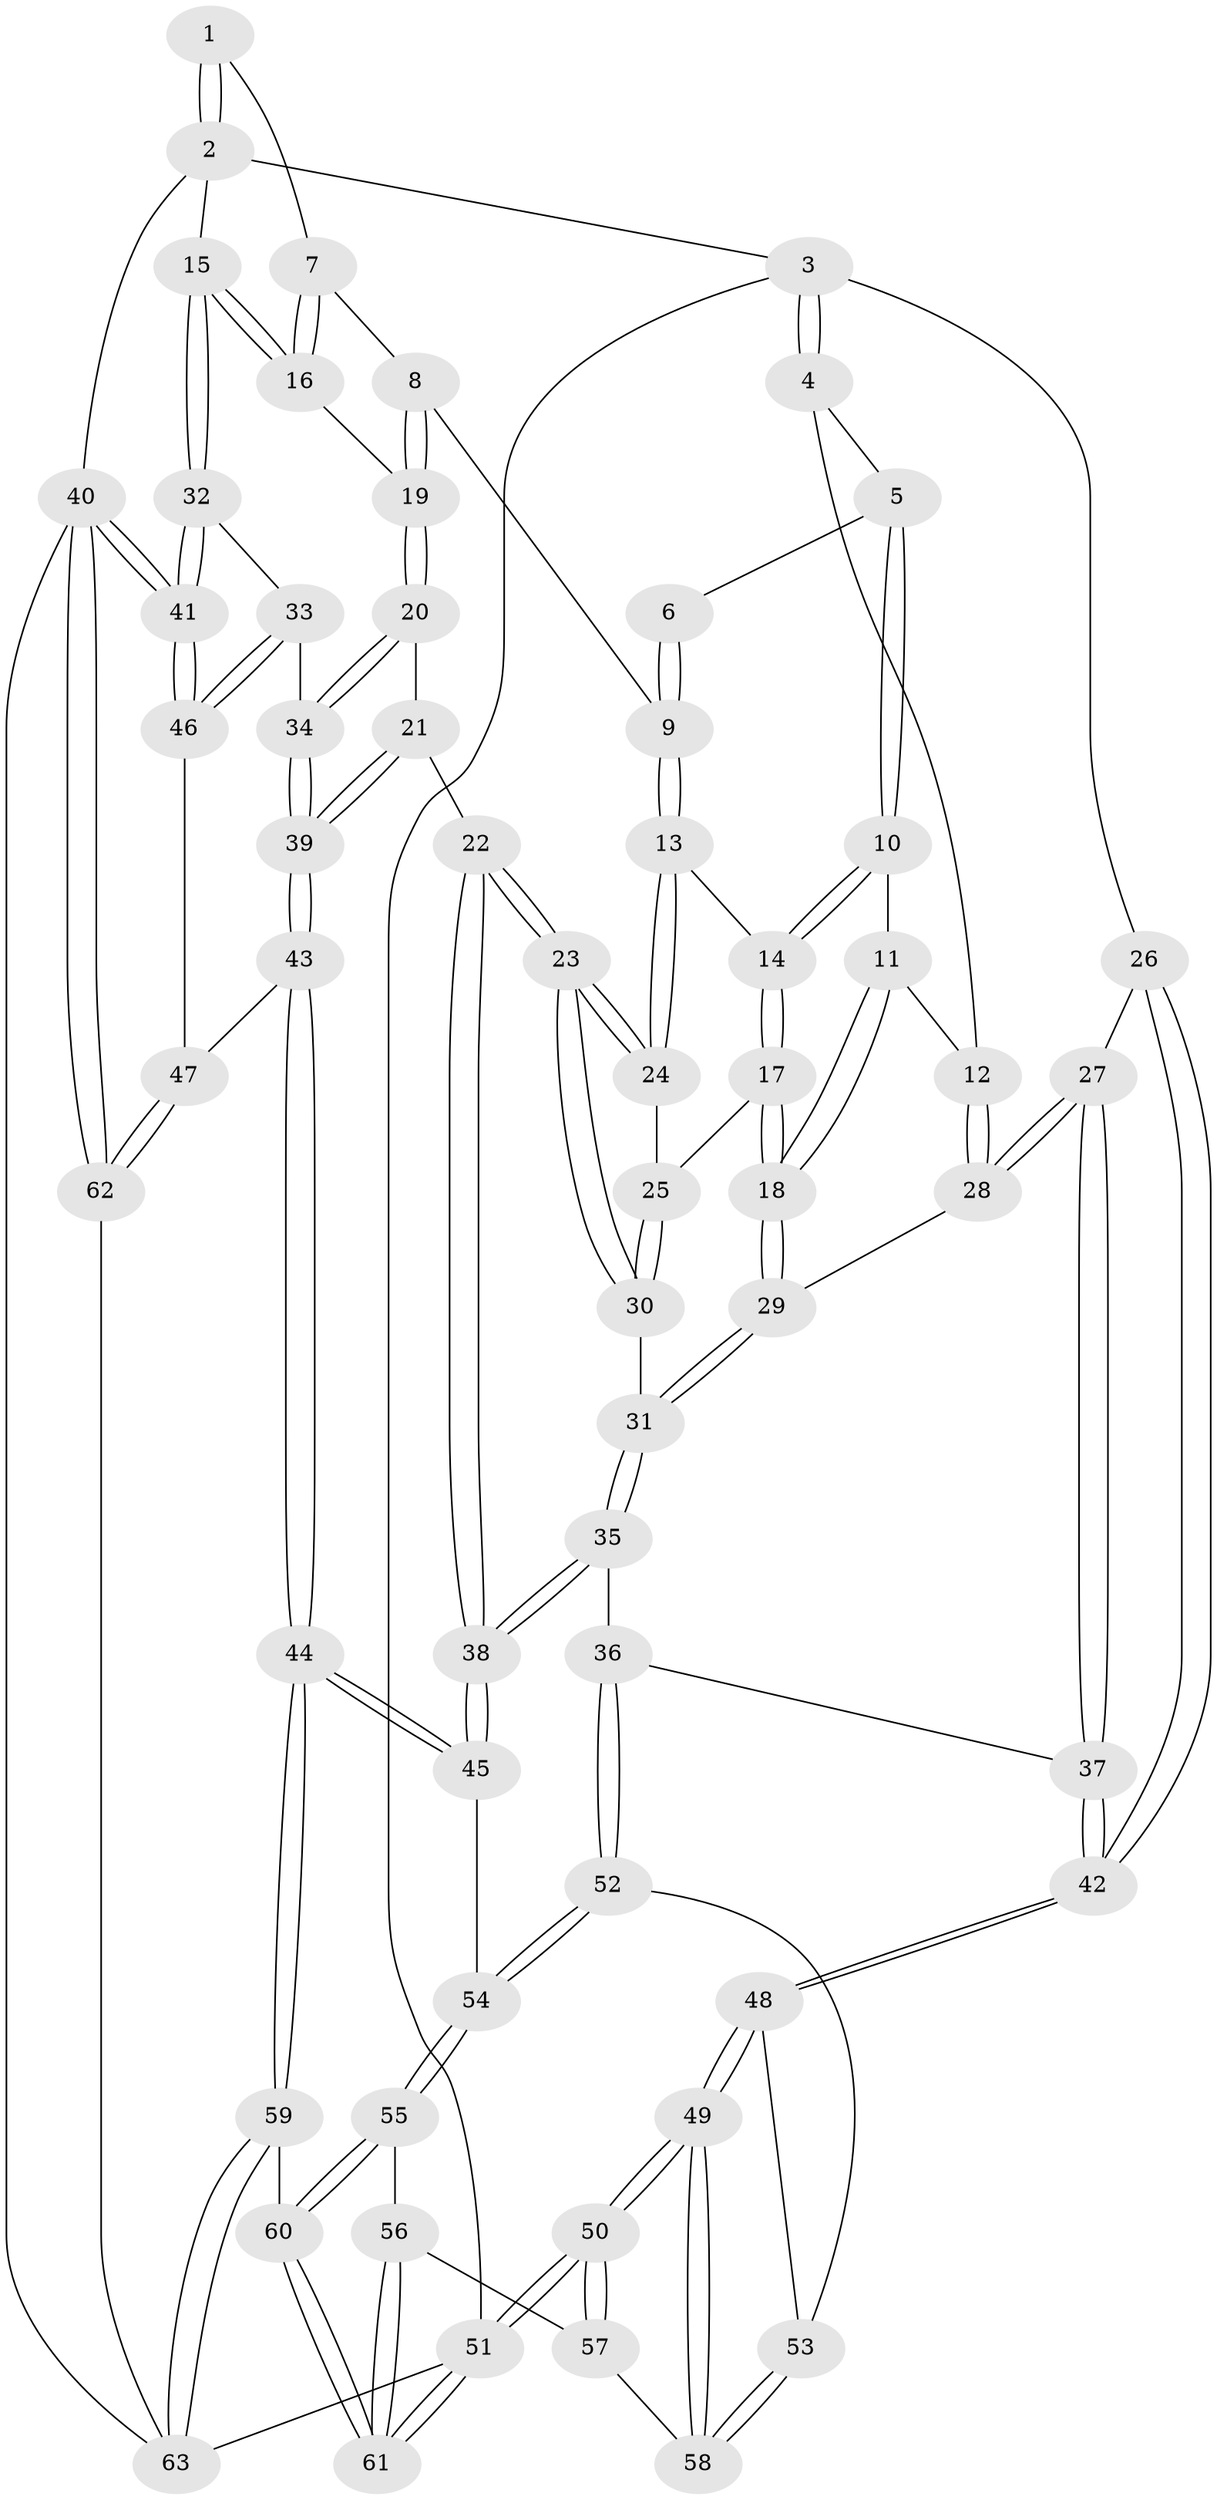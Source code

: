 // coarse degree distribution, {3: 0.11363636363636363, 4: 0.38636363636363635, 5: 0.4090909090909091, 6: 0.045454545454545456, 7: 0.022727272727272728, 10: 0.022727272727272728}
// Generated by graph-tools (version 1.1) at 2025/07/03/04/25 22:07:02]
// undirected, 63 vertices, 154 edges
graph export_dot {
graph [start="1"]
  node [color=gray90,style=filled];
  1 [pos="+0.7692173000306537+0"];
  2 [pos="+1+0"];
  3 [pos="+0+0"];
  4 [pos="+0.27207987856612376+0"];
  5 [pos="+0.3227649261511638+0"];
  6 [pos="+0.6657997093553165+0"];
  7 [pos="+0.7346451526840765+0.06325758950477471"];
  8 [pos="+0.5929364464305074+0.14890325658378617"];
  9 [pos="+0.5603826036070014+0.13891410932273537"];
  10 [pos="+0.3685781927961354+0.04688043002611913"];
  11 [pos="+0.3176374193432238+0.08811157529694916"];
  12 [pos="+0.09366922854221425+0.146603993711538"];
  13 [pos="+0.5542712652871067+0.14010300225094413"];
  14 [pos="+0.3718551721771989+0.05070543232050029"];
  15 [pos="+1+0.24960024755437726"];
  16 [pos="+0.8280592490704017+0.1824933467267349"];
  17 [pos="+0.37706479983775015+0.244127233757103"];
  18 [pos="+0.21459230837192436+0.287378120864596"];
  19 [pos="+0.6808910142816498+0.24888169553804726"];
  20 [pos="+0.6605620989203149+0.3999484449968149"];
  21 [pos="+0.603238846716234+0.434564555982736"];
  22 [pos="+0.5557937137022769+0.4484640494955107"];
  23 [pos="+0.516869014606876+0.3923571293681176"];
  24 [pos="+0.4809994506598666+0.2900380746272304"];
  25 [pos="+0.39129628170016795+0.2562195005014465"];
  26 [pos="+0+0.23866046064181118"];
  27 [pos="+0+0.2382045898636779"];
  28 [pos="+0.012544221257896865+0.22944346808681604"];
  29 [pos="+0.19551934702474877+0.3012526619391435"];
  30 [pos="+0.34988132849565456+0.3633973794655491"];
  31 [pos="+0.2482523175060994+0.40185892219526714"];
  32 [pos="+1+0.32407873489917044"];
  33 [pos="+0.9746229434798658+0.415045022446792"];
  34 [pos="+0.9165576540790997+0.43534648799153464"];
  35 [pos="+0.25997771473860415+0.5347943727245112"];
  36 [pos="+0.2345623713795083+0.5580927881415155"];
  37 [pos="+0.18180908166779913+0.5427951931593863"];
  38 [pos="+0.4906836923312341+0.5537882527676293"];
  39 [pos="+0.7771631574308073+0.6475276603278247"];
  40 [pos="+1+1"];
  41 [pos="+1+0.8993285618304043"];
  42 [pos="+0+0.5152976228321671"];
  43 [pos="+0.761006515852337+0.7254753918245147"];
  44 [pos="+0.5765748512345952+0.7810714452585292"];
  45 [pos="+0.5341800868757153+0.7066762648406602"];
  46 [pos="+0.9257312719120006+0.8013521063732181"];
  47 [pos="+0.9084611369535269+0.802799490055144"];
  48 [pos="+0+0.5217041769534525"];
  49 [pos="+0+0.6001758479420085"];
  50 [pos="+0+1"];
  51 [pos="+0+1"];
  52 [pos="+0.22412067086789172+0.5985484553717307"];
  53 [pos="+0.1824037692272277+0.6492563752203756"];
  54 [pos="+0.307768603059627+0.7290129940726252"];
  55 [pos="+0.28605407310106196+0.8853590576419604"];
  56 [pos="+0.15262607540197823+0.8104046590430857"];
  57 [pos="+0.12668989840604553+0.7639338782282228"];
  58 [pos="+0.12226952434276622+0.7313940769130138"];
  59 [pos="+0.4817389078651946+1"];
  60 [pos="+0.4430402011565247+1"];
  61 [pos="+0+1"];
  62 [pos="+0.8271712652522619+0.9589086364713714"];
  63 [pos="+0.6659132790101041+1"];
  1 -- 2;
  1 -- 2;
  1 -- 7;
  2 -- 3;
  2 -- 15;
  2 -- 40;
  3 -- 4;
  3 -- 4;
  3 -- 26;
  3 -- 51;
  4 -- 5;
  4 -- 12;
  5 -- 6;
  5 -- 10;
  5 -- 10;
  6 -- 9;
  6 -- 9;
  7 -- 8;
  7 -- 16;
  7 -- 16;
  8 -- 9;
  8 -- 19;
  8 -- 19;
  9 -- 13;
  9 -- 13;
  10 -- 11;
  10 -- 14;
  10 -- 14;
  11 -- 12;
  11 -- 18;
  11 -- 18;
  12 -- 28;
  12 -- 28;
  13 -- 14;
  13 -- 24;
  13 -- 24;
  14 -- 17;
  14 -- 17;
  15 -- 16;
  15 -- 16;
  15 -- 32;
  15 -- 32;
  16 -- 19;
  17 -- 18;
  17 -- 18;
  17 -- 25;
  18 -- 29;
  18 -- 29;
  19 -- 20;
  19 -- 20;
  20 -- 21;
  20 -- 34;
  20 -- 34;
  21 -- 22;
  21 -- 39;
  21 -- 39;
  22 -- 23;
  22 -- 23;
  22 -- 38;
  22 -- 38;
  23 -- 24;
  23 -- 24;
  23 -- 30;
  23 -- 30;
  24 -- 25;
  25 -- 30;
  25 -- 30;
  26 -- 27;
  26 -- 42;
  26 -- 42;
  27 -- 28;
  27 -- 28;
  27 -- 37;
  27 -- 37;
  28 -- 29;
  29 -- 31;
  29 -- 31;
  30 -- 31;
  31 -- 35;
  31 -- 35;
  32 -- 33;
  32 -- 41;
  32 -- 41;
  33 -- 34;
  33 -- 46;
  33 -- 46;
  34 -- 39;
  34 -- 39;
  35 -- 36;
  35 -- 38;
  35 -- 38;
  36 -- 37;
  36 -- 52;
  36 -- 52;
  37 -- 42;
  37 -- 42;
  38 -- 45;
  38 -- 45;
  39 -- 43;
  39 -- 43;
  40 -- 41;
  40 -- 41;
  40 -- 62;
  40 -- 62;
  40 -- 63;
  41 -- 46;
  41 -- 46;
  42 -- 48;
  42 -- 48;
  43 -- 44;
  43 -- 44;
  43 -- 47;
  44 -- 45;
  44 -- 45;
  44 -- 59;
  44 -- 59;
  45 -- 54;
  46 -- 47;
  47 -- 62;
  47 -- 62;
  48 -- 49;
  48 -- 49;
  48 -- 53;
  49 -- 50;
  49 -- 50;
  49 -- 58;
  49 -- 58;
  50 -- 51;
  50 -- 51;
  50 -- 57;
  50 -- 57;
  51 -- 61;
  51 -- 61;
  51 -- 63;
  52 -- 53;
  52 -- 54;
  52 -- 54;
  53 -- 58;
  53 -- 58;
  54 -- 55;
  54 -- 55;
  55 -- 56;
  55 -- 60;
  55 -- 60;
  56 -- 57;
  56 -- 61;
  56 -- 61;
  57 -- 58;
  59 -- 60;
  59 -- 63;
  59 -- 63;
  60 -- 61;
  60 -- 61;
  62 -- 63;
}
